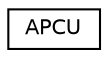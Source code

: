 digraph "Graphical Class Hierarchy"
{
  edge [fontname="Helvetica",fontsize="10",labelfontname="Helvetica",labelfontsize="10"];
  node [fontname="Helvetica",fontsize="10",shape=record];
  rankdir="LR";
  Node0 [label="APCU",height=0.2,width=0.4,color="black", fillcolor="white", style="filled",URL="$class_zest_1_1_cache_1_1_a_p_c_u_1_1_a_p_c_u.html"];
}
